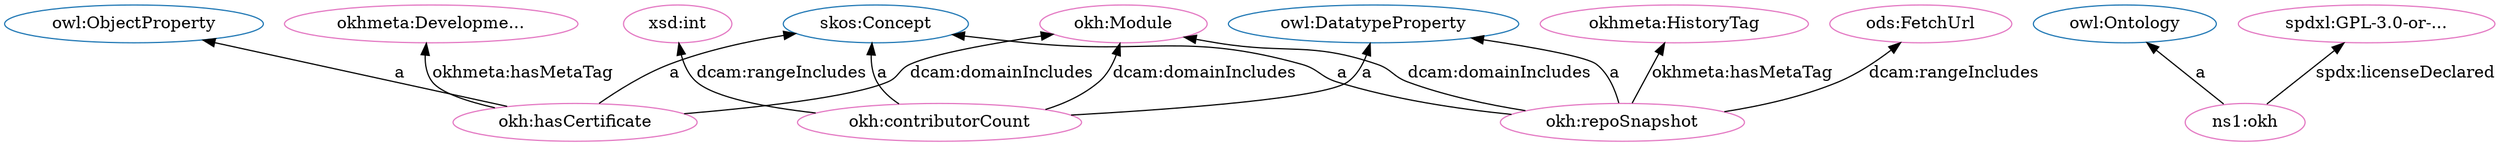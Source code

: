 digraph G {
  rankdir=BT
  node[height=.3]
"http://www.w3.org/2002/07/owl#ObjectProperty" [fillcolor="#1f77b4" color="#1f77b4" label="owl:ObjectProperty"]
"http://www.w3.org/2002/07/owl#Ontology" [fillcolor="#1f77b4" color="#1f77b4" label="owl:Ontology"]
"http://www.w3.org/2004/02/skos/core#Concept" [fillcolor="#1f77b4" color="#1f77b4" label="skos:Concept"]
"http://www.w3.org/2002/07/owl#DatatypeProperty" [fillcolor="#1f77b4" color="#1f77b4" label="owl:DatatypeProperty"]
"http://w3id.org/oseg/ont/okhmeta#DevelopmentTag" [fillcolor="#e377c2" color="#e377c2" label="okhmeta:Developme..."]
"http://w3id.org/oseg/ont/okh#hasCertificate" [fillcolor="#e377c2" color="#e377c2" label="okh:hasCertificate"]
"http://w3id.org/oseg/ont/okh#repoSnapshot" [fillcolor="#e377c2" color="#e377c2" label="okh:repoSnapshot"]
"http://w3id.org/oseg/ont/okh#contributorCount" [fillcolor="#e377c2" color="#e377c2" label="okh:contributorCount"]
"http://w3id.org/oseg/ont/okh#Module" [fillcolor="#e377c2" color="#e377c2" label="okh:Module"]
"http://spdx.org/licenses/GPL-3.0-or-later" [fillcolor="#e377c2" color="#e377c2" label="spdxl:GPL-3.0-or-..."]
"http://w3id.org/oseg/ont/okhmeta#HistoryTag" [fillcolor="#e377c2" color="#e377c2" label="okhmeta:HistoryTag"]
"http://w3id.org/oseg/ont/okh" [fillcolor="#e377c2" color="#e377c2" label="ns1:okh"]
"http://www.w3.org/2001/XMLSchema#int" [fillcolor="#e377c2" color="#e377c2" label="xsd:int"]
"http://w3id.org/oseg/ont/ods#FetchUrl" [fillcolor="#e377c2" color="#e377c2" label="ods:FetchUrl"]
  "http://w3id.org/oseg/ont/okh#hasCertificate" -> "http://www.w3.org/2002/07/owl#ObjectProperty" [label="a"]
  "http://w3id.org/oseg/ont/okh#repoSnapshot" -> "http://www.w3.org/2002/07/owl#DatatypeProperty" [label="a"]
  "http://w3id.org/oseg/ont/okh#contributorCount" -> "http://www.w3.org/2004/02/skos/core#Concept" [label="a"]
  "http://w3id.org/oseg/ont/okh" -> "http://spdx.org/licenses/GPL-3.0-or-later" [label="spdx:licenseDeclared"]
  "http://w3id.org/oseg/ont/okh#contributorCount" -> "http://www.w3.org/2001/XMLSchema#int" [label="dcam:rangeIncludes"]
  "http://w3id.org/oseg/ont/okh#hasCertificate" -> "http://w3id.org/oseg/ont/okh#Module" [label="dcam:domainIncludes"]
  "http://w3id.org/oseg/ont/okh#repoSnapshot" -> "http://w3id.org/oseg/ont/ods#FetchUrl" [label="dcam:rangeIncludes"]
  "http://w3id.org/oseg/ont/okh#contributorCount" -> "http://www.w3.org/2002/07/owl#DatatypeProperty" [label="a"]
  "http://w3id.org/oseg/ont/okh#contributorCount" -> "http://w3id.org/oseg/ont/okh#Module" [label="dcam:domainIncludes"]
  "http://w3id.org/oseg/ont/okh#repoSnapshot" -> "http://www.w3.org/2004/02/skos/core#Concept" [label="a"]
  "http://w3id.org/oseg/ont/okh#repoSnapshot" -> "http://w3id.org/oseg/ont/okhmeta#HistoryTag" [label="okhmeta:hasMetaTag"]
  "http://w3id.org/oseg/ont/okh" -> "http://www.w3.org/2002/07/owl#Ontology" [label="a"]
  "http://w3id.org/oseg/ont/okh#hasCertificate" -> "http://www.w3.org/2004/02/skos/core#Concept" [label="a"]
  "http://w3id.org/oseg/ont/okh#repoSnapshot" -> "http://w3id.org/oseg/ont/okh#Module" [label="dcam:domainIncludes"]
  "http://w3id.org/oseg/ont/okh#hasCertificate" -> "http://w3id.org/oseg/ont/okhmeta#DevelopmentTag" [label="okhmeta:hasMetaTag"]
}
